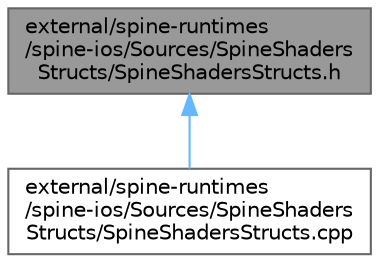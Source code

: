 digraph "external/spine-runtimes/spine-ios/Sources/SpineShadersStructs/SpineShadersStructs.h"
{
 // LATEX_PDF_SIZE
  bgcolor="transparent";
  edge [fontname=Helvetica,fontsize=10,labelfontname=Helvetica,labelfontsize=10];
  node [fontname=Helvetica,fontsize=10,shape=box,height=0.2,width=0.4];
  Node1 [id="Node000001",label="external/spine-runtimes\l/spine-ios/Sources/SpineShaders\lStructs/SpineShadersStructs.h",height=0.2,width=0.4,color="gray40", fillcolor="grey60", style="filled", fontcolor="black",tooltip=" "];
  Node1 -> Node2 [id="edge1_Node000001_Node000002",dir="back",color="steelblue1",style="solid",tooltip=" "];
  Node2 [id="Node000002",label="external/spine-runtimes\l/spine-ios/Sources/SpineShaders\lStructs/SpineShadersStructs.cpp",height=0.2,width=0.4,color="grey40", fillcolor="white", style="filled",URL="$_spine_shaders_structs_8cpp.html",tooltip=" "];
}
